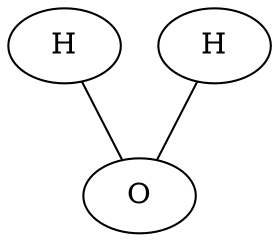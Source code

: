 strict graph {
    "o" [label="O"]
    "h1" [label="H"]
    "h2" [label="H"]
    "h1" -- "o" [weight=1]
    "h2" -- "o" [weight=1]
}
